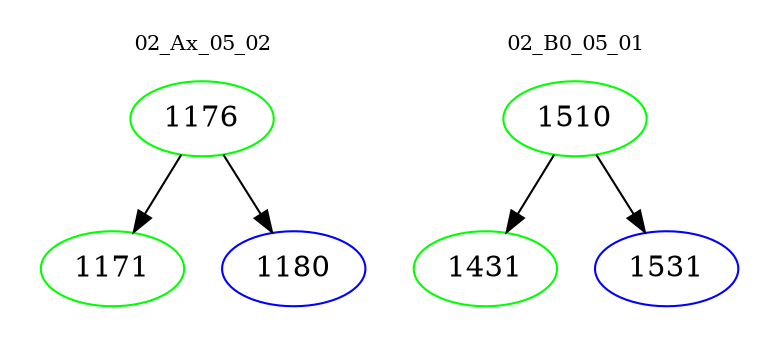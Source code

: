 digraph{
subgraph cluster_0 {
color = white
label = "02_Ax_05_02";
fontsize=10;
T0_1176 [label="1176", color="green"]
T0_1176 -> T0_1171 [color="black"]
T0_1171 [label="1171", color="green"]
T0_1176 -> T0_1180 [color="black"]
T0_1180 [label="1180", color="blue"]
}
subgraph cluster_1 {
color = white
label = "02_B0_05_01";
fontsize=10;
T1_1510 [label="1510", color="green"]
T1_1510 -> T1_1431 [color="black"]
T1_1431 [label="1431", color="green"]
T1_1510 -> T1_1531 [color="black"]
T1_1531 [label="1531", color="blue"]
}
}
